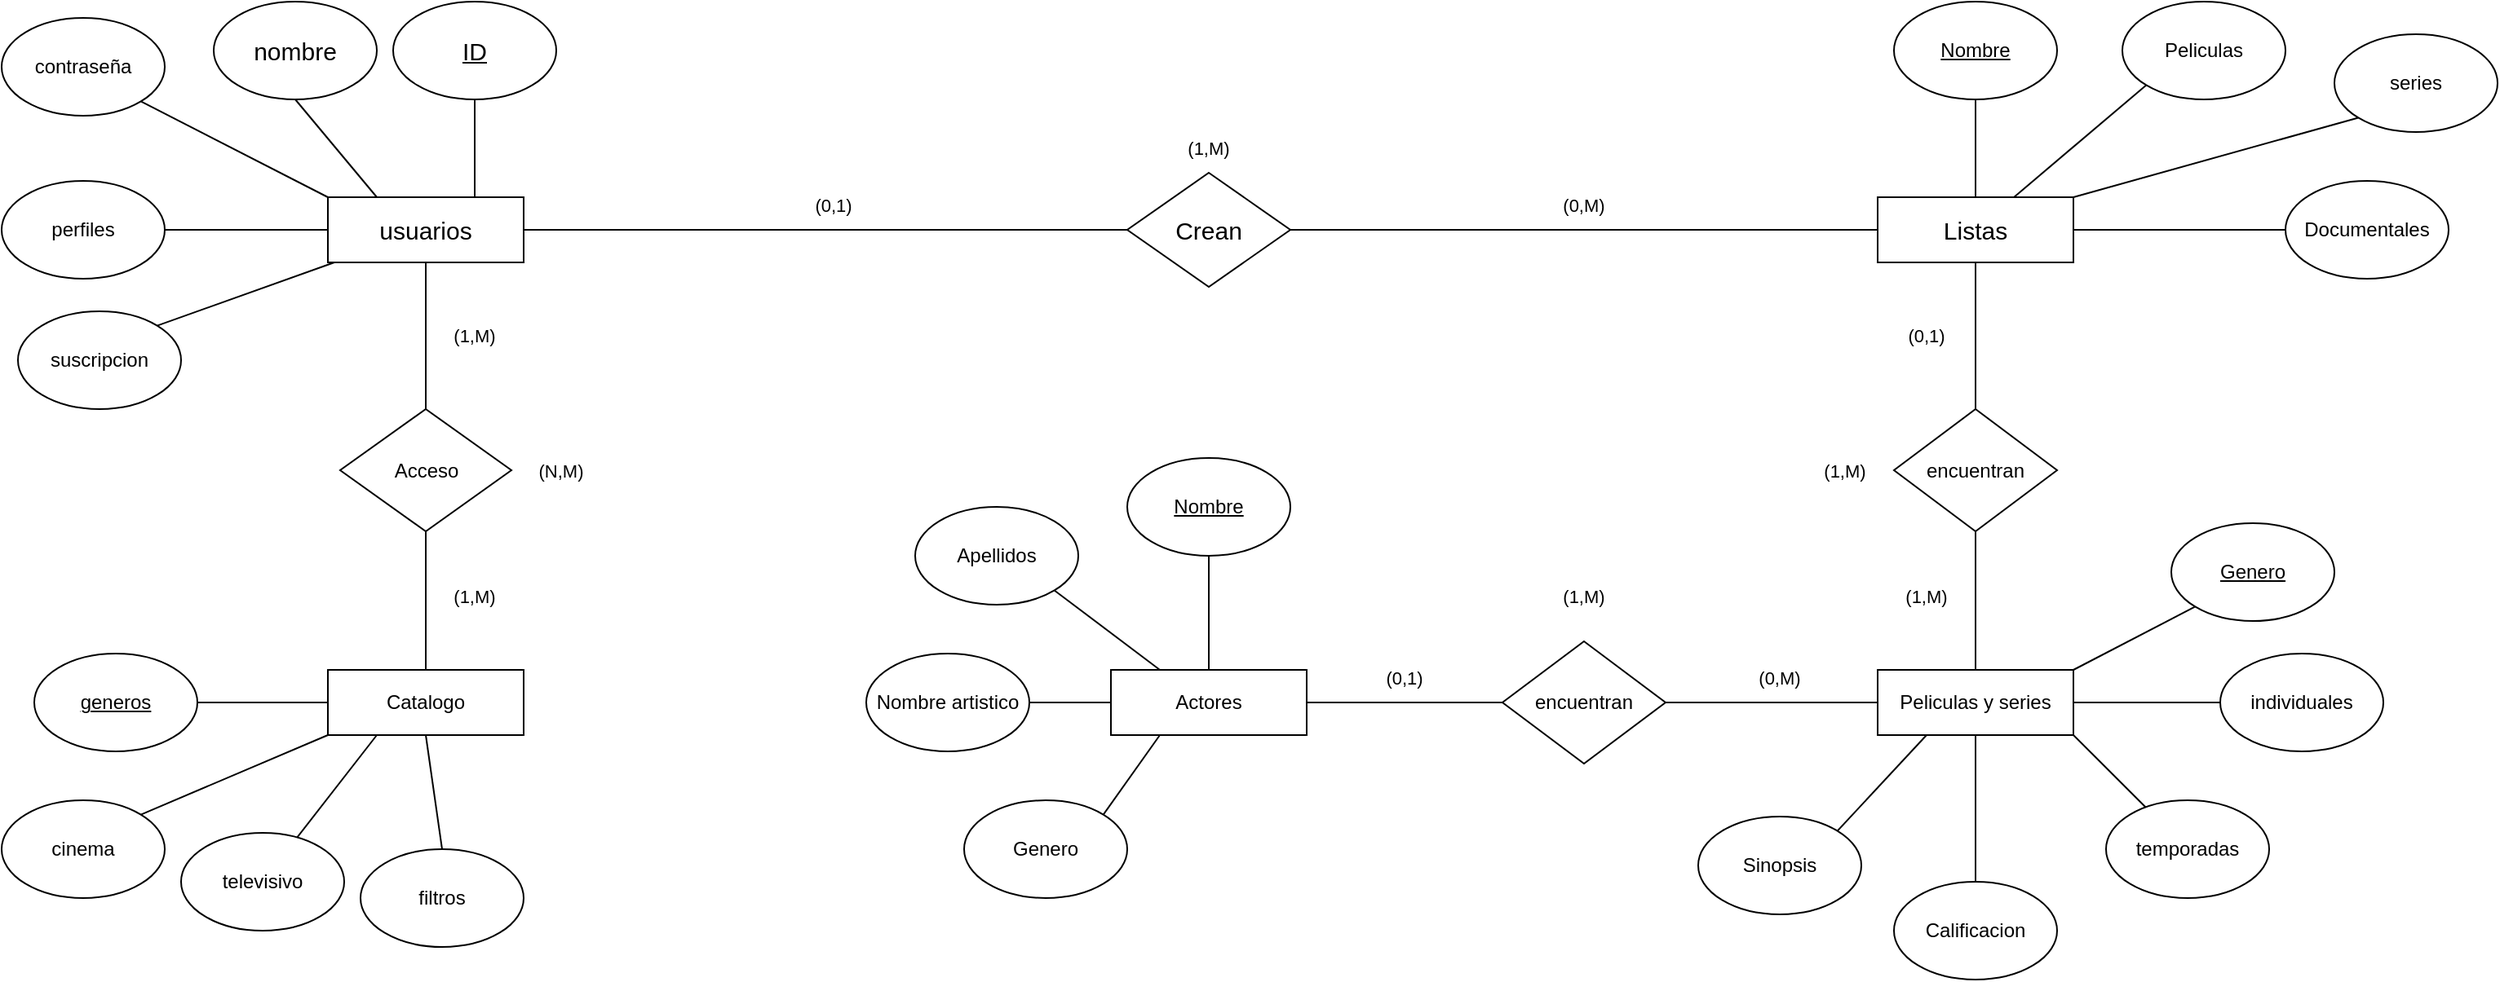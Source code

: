 <mxfile version="24.3.1" type="device">
  <diagram name="Página-1" id="DmR4HnSS0A0DGSq67xSu">
    <mxGraphModel dx="1059" dy="605" grid="1" gridSize="10" guides="1" tooltips="1" connect="1" arrows="1" fold="1" page="1" pageScale="1" pageWidth="1920" pageHeight="1200" math="0" shadow="0">
      <root>
        <mxCell id="0" />
        <mxCell id="1" parent="0" />
        <mxCell id="-HL6odCvfBnh84j1bHyE-16" value="" style="edgeStyle=none;rounded=0;orthogonalLoop=1;jettySize=auto;html=1;strokeColor=default;align=center;verticalAlign=middle;fontFamily=Helvetica;fontSize=11;fontColor=default;labelBackgroundColor=default;endArrow=none;endFill=0;" edge="1" parent="1" source="-HL6odCvfBnh84j1bHyE-1" target="-HL6odCvfBnh84j1bHyE-15">
          <mxGeometry relative="1" as="geometry" />
        </mxCell>
        <mxCell id="-HL6odCvfBnh84j1bHyE-33" value="" style="edgeStyle=none;rounded=0;orthogonalLoop=1;jettySize=auto;html=1;strokeColor=default;align=center;verticalAlign=middle;fontFamily=Helvetica;fontSize=11;fontColor=default;labelBackgroundColor=default;endArrow=none;endFill=0;" edge="1" parent="1" source="-HL6odCvfBnh84j1bHyE-1" target="-HL6odCvfBnh84j1bHyE-32">
          <mxGeometry relative="1" as="geometry" />
        </mxCell>
        <mxCell id="-HL6odCvfBnh84j1bHyE-1" value="&lt;font style=&quot;font-size: 15px;&quot;&gt;usuarios&lt;/font&gt;" style="rounded=0;whiteSpace=wrap;html=1;" vertex="1" parent="1">
          <mxGeometry x="390" y="200" width="120" height="40" as="geometry" />
        </mxCell>
        <mxCell id="-HL6odCvfBnh84j1bHyE-10" style="edgeStyle=none;rounded=0;orthogonalLoop=1;jettySize=auto;html=1;exitX=0.5;exitY=1;exitDx=0;exitDy=0;entryX=0.75;entryY=0;entryDx=0;entryDy=0;strokeColor=default;align=center;verticalAlign=middle;fontFamily=Helvetica;fontSize=11;fontColor=default;labelBackgroundColor=default;endArrow=none;endFill=0;" edge="1" parent="1" source="-HL6odCvfBnh84j1bHyE-2" target="-HL6odCvfBnh84j1bHyE-1">
          <mxGeometry relative="1" as="geometry" />
        </mxCell>
        <mxCell id="-HL6odCvfBnh84j1bHyE-2" value="&lt;u&gt;&lt;font style=&quot;font-size: 15px;&quot;&gt;ID&lt;/font&gt;&lt;/u&gt;" style="ellipse;whiteSpace=wrap;html=1;align=center;" vertex="1" parent="1">
          <mxGeometry x="430" y="80" width="100" height="60" as="geometry" />
        </mxCell>
        <mxCell id="-HL6odCvfBnh84j1bHyE-9" style="edgeStyle=none;rounded=0;orthogonalLoop=1;jettySize=auto;html=1;exitX=0.5;exitY=1;exitDx=0;exitDy=0;entryX=0.25;entryY=0;entryDx=0;entryDy=0;strokeColor=default;align=center;verticalAlign=middle;fontFamily=Helvetica;fontSize=11;fontColor=default;labelBackgroundColor=default;endArrow=none;endFill=0;" edge="1" parent="1" source="-HL6odCvfBnh84j1bHyE-3" target="-HL6odCvfBnh84j1bHyE-1">
          <mxGeometry relative="1" as="geometry" />
        </mxCell>
        <mxCell id="-HL6odCvfBnh84j1bHyE-3" value="&lt;span style=&quot;font-size: 15px;&quot;&gt;nombre&lt;/span&gt;" style="ellipse;whiteSpace=wrap;html=1;" vertex="1" parent="1">
          <mxGeometry x="320" y="80" width="100" height="60" as="geometry" />
        </mxCell>
        <mxCell id="-HL6odCvfBnh84j1bHyE-8" style="rounded=0;orthogonalLoop=1;jettySize=auto;html=1;exitX=1;exitY=1;exitDx=0;exitDy=0;entryX=0;entryY=0;entryDx=0;entryDy=0;endArrow=none;endFill=0;" edge="1" parent="1" source="-HL6odCvfBnh84j1bHyE-4" target="-HL6odCvfBnh84j1bHyE-1">
          <mxGeometry relative="1" as="geometry" />
        </mxCell>
        <mxCell id="-HL6odCvfBnh84j1bHyE-4" value="contraseña" style="ellipse;whiteSpace=wrap;html=1;" vertex="1" parent="1">
          <mxGeometry x="190" y="90" width="100" height="60" as="geometry" />
        </mxCell>
        <mxCell id="-HL6odCvfBnh84j1bHyE-11" style="edgeStyle=none;rounded=0;orthogonalLoop=1;jettySize=auto;html=1;exitX=1;exitY=0.5;exitDx=0;exitDy=0;entryX=0;entryY=0.5;entryDx=0;entryDy=0;strokeColor=default;align=center;verticalAlign=middle;fontFamily=Helvetica;fontSize=11;fontColor=default;labelBackgroundColor=default;endArrow=none;endFill=0;" edge="1" parent="1" source="-HL6odCvfBnh84j1bHyE-6" target="-HL6odCvfBnh84j1bHyE-1">
          <mxGeometry relative="1" as="geometry" />
        </mxCell>
        <mxCell id="-HL6odCvfBnh84j1bHyE-6" value="perfiles" style="ellipse;whiteSpace=wrap;html=1;" vertex="1" parent="1">
          <mxGeometry x="190" y="190" width="100" height="60" as="geometry" />
        </mxCell>
        <mxCell id="-HL6odCvfBnh84j1bHyE-12" style="edgeStyle=none;rounded=0;orthogonalLoop=1;jettySize=auto;html=1;exitX=1;exitY=0;exitDx=0;exitDy=0;strokeColor=default;align=center;verticalAlign=middle;fontFamily=Helvetica;fontSize=11;fontColor=default;labelBackgroundColor=default;endArrow=none;endFill=0;" edge="1" parent="1" source="-HL6odCvfBnh84j1bHyE-7" target="-HL6odCvfBnh84j1bHyE-1">
          <mxGeometry relative="1" as="geometry" />
        </mxCell>
        <mxCell id="-HL6odCvfBnh84j1bHyE-7" value="suscripcion" style="ellipse;whiteSpace=wrap;html=1;" vertex="1" parent="1">
          <mxGeometry x="200" y="270" width="100" height="60" as="geometry" />
        </mxCell>
        <mxCell id="-HL6odCvfBnh84j1bHyE-18" value="" style="edgeStyle=none;rounded=0;orthogonalLoop=1;jettySize=auto;html=1;strokeColor=default;align=center;verticalAlign=middle;fontFamily=Helvetica;fontSize=11;fontColor=default;labelBackgroundColor=default;endArrow=none;endFill=0;" edge="1" parent="1" source="-HL6odCvfBnh84j1bHyE-15" target="-HL6odCvfBnh84j1bHyE-17">
          <mxGeometry relative="1" as="geometry" />
        </mxCell>
        <mxCell id="-HL6odCvfBnh84j1bHyE-15" value="&lt;font style=&quot;font-size: 15px;&quot;&gt;Crean&lt;/font&gt;" style="rhombus;whiteSpace=wrap;html=1;rounded=0;" vertex="1" parent="1">
          <mxGeometry x="880" y="185" width="100" height="70" as="geometry" />
        </mxCell>
        <mxCell id="-HL6odCvfBnh84j1bHyE-20" style="edgeStyle=none;rounded=0;orthogonalLoop=1;jettySize=auto;html=1;entryX=0;entryY=1;entryDx=0;entryDy=0;strokeColor=default;align=center;verticalAlign=middle;fontFamily=Helvetica;fontSize=11;fontColor=default;labelBackgroundColor=default;endArrow=none;endFill=0;" edge="1" parent="1" source="-HL6odCvfBnh84j1bHyE-17" target="-HL6odCvfBnh84j1bHyE-19">
          <mxGeometry relative="1" as="geometry" />
        </mxCell>
        <mxCell id="-HL6odCvfBnh84j1bHyE-48" value="" style="edgeStyle=none;rounded=0;orthogonalLoop=1;jettySize=auto;html=1;strokeColor=default;align=center;verticalAlign=middle;fontFamily=Helvetica;fontSize=11;fontColor=default;labelBackgroundColor=default;endArrow=none;endFill=0;" edge="1" parent="1" source="-HL6odCvfBnh84j1bHyE-17" target="-HL6odCvfBnh84j1bHyE-47">
          <mxGeometry relative="1" as="geometry" />
        </mxCell>
        <mxCell id="-HL6odCvfBnh84j1bHyE-17" value="&lt;font style=&quot;font-size: 15px;&quot;&gt;Listas&lt;/font&gt;" style="whiteSpace=wrap;html=1;rounded=0;" vertex="1" parent="1">
          <mxGeometry x="1340" y="200" width="120" height="40" as="geometry" />
        </mxCell>
        <mxCell id="-HL6odCvfBnh84j1bHyE-19" value="Peliculas&lt;span style=&quot;color: rgba(0, 0, 0, 0); font-family: monospace; font-size: 0px; text-align: start; text-wrap: nowrap;&quot;&gt;%3CmxGraphModel%3E%3Croot%3E%3CmxCell%20id%3D%220%22%2F%3E%3CmxCell%20id%3D%221%22%20parent%3D%220%22%2F%3E%3CmxCell%20id%3D%222%22%20value%3D%22%22%20style%3D%22ellipse%3BwhiteSpace%3Dwrap%3Bhtml%3D1%3B%22%20vertex%3D%221%22%20parent%3D%221%22%3E%3CmxGeometry%20x%3D%22480%22%20y%3D%22280%22%20width%3D%22100%22%20height%3D%2260%22%20as%3D%22geometry%22%2F%3E%3C%2FmxCell%3E%3C%2Froot%3E%3C%2FmxGraphModel%3E&lt;/span&gt;" style="ellipse;whiteSpace=wrap;html=1;" vertex="1" parent="1">
          <mxGeometry x="1490" y="80" width="100" height="60" as="geometry" />
        </mxCell>
        <mxCell id="-HL6odCvfBnh84j1bHyE-23" style="edgeStyle=none;rounded=0;orthogonalLoop=1;jettySize=auto;html=1;exitX=0;exitY=1;exitDx=0;exitDy=0;strokeColor=default;align=center;verticalAlign=middle;fontFamily=Helvetica;fontSize=11;fontColor=default;labelBackgroundColor=default;endArrow=none;endFill=0;entryX=1;entryY=0;entryDx=0;entryDy=0;" edge="1" parent="1" source="-HL6odCvfBnh84j1bHyE-21" target="-HL6odCvfBnh84j1bHyE-17">
          <mxGeometry relative="1" as="geometry" />
        </mxCell>
        <mxCell id="-HL6odCvfBnh84j1bHyE-21" value="series" style="ellipse;whiteSpace=wrap;html=1;" vertex="1" parent="1">
          <mxGeometry x="1620" y="100" width="100" height="60" as="geometry" />
        </mxCell>
        <mxCell id="-HL6odCvfBnh84j1bHyE-25" style="edgeStyle=none;rounded=0;orthogonalLoop=1;jettySize=auto;html=1;exitX=0;exitY=0.5;exitDx=0;exitDy=0;entryX=1;entryY=0.5;entryDx=0;entryDy=0;strokeColor=default;align=center;verticalAlign=middle;fontFamily=Helvetica;fontSize=11;fontColor=default;labelBackgroundColor=default;endArrow=none;endFill=0;" edge="1" parent="1" source="-HL6odCvfBnh84j1bHyE-24" target="-HL6odCvfBnh84j1bHyE-17">
          <mxGeometry relative="1" as="geometry" />
        </mxCell>
        <mxCell id="-HL6odCvfBnh84j1bHyE-24" value="Documentales" style="ellipse;whiteSpace=wrap;html=1;" vertex="1" parent="1">
          <mxGeometry x="1590" y="190" width="100" height="60" as="geometry" />
        </mxCell>
        <mxCell id="-HL6odCvfBnh84j1bHyE-27" style="edgeStyle=none;rounded=0;orthogonalLoop=1;jettySize=auto;html=1;exitX=0.5;exitY=1;exitDx=0;exitDy=0;strokeColor=default;align=center;verticalAlign=middle;fontFamily=Helvetica;fontSize=11;fontColor=default;labelBackgroundColor=default;endArrow=none;endFill=0;" edge="1" parent="1" source="-HL6odCvfBnh84j1bHyE-26" target="-HL6odCvfBnh84j1bHyE-17">
          <mxGeometry relative="1" as="geometry" />
        </mxCell>
        <mxCell id="-HL6odCvfBnh84j1bHyE-26" value="&lt;u&gt;Nombre&lt;/u&gt;" style="ellipse;whiteSpace=wrap;html=1;" vertex="1" parent="1">
          <mxGeometry x="1350" y="80" width="100" height="60" as="geometry" />
        </mxCell>
        <mxCell id="-HL6odCvfBnh84j1bHyE-28" value="(0,M)" style="text;html=1;align=center;verticalAlign=middle;whiteSpace=wrap;rounded=0;fontFamily=Helvetica;fontSize=11;fontColor=default;labelBackgroundColor=default;" vertex="1" parent="1">
          <mxGeometry x="1130" y="190" width="60" height="30" as="geometry" />
        </mxCell>
        <mxCell id="-HL6odCvfBnh84j1bHyE-30" value="(0,1)" style="text;html=1;align=center;verticalAlign=middle;whiteSpace=wrap;rounded=0;fontFamily=Helvetica;fontSize=11;fontColor=default;labelBackgroundColor=default;" vertex="1" parent="1">
          <mxGeometry x="670" y="190" width="60" height="30" as="geometry" />
        </mxCell>
        <mxCell id="-HL6odCvfBnh84j1bHyE-31" value="(1,M)" style="text;html=1;align=center;verticalAlign=middle;whiteSpace=wrap;rounded=0;fontFamily=Helvetica;fontSize=11;fontColor=default;labelBackgroundColor=default;" vertex="1" parent="1">
          <mxGeometry x="900" y="155" width="60" height="30" as="geometry" />
        </mxCell>
        <mxCell id="-HL6odCvfBnh84j1bHyE-35" value="" style="edgeStyle=none;rounded=0;orthogonalLoop=1;jettySize=auto;html=1;strokeColor=default;align=center;verticalAlign=middle;fontFamily=Helvetica;fontSize=11;fontColor=default;labelBackgroundColor=default;endArrow=none;endFill=0;" edge="1" parent="1" source="-HL6odCvfBnh84j1bHyE-32" target="-HL6odCvfBnh84j1bHyE-34">
          <mxGeometry relative="1" as="geometry" />
        </mxCell>
        <mxCell id="-HL6odCvfBnh84j1bHyE-32" value="Acceso" style="rhombus;whiteSpace=wrap;html=1;rounded=0;" vertex="1" parent="1">
          <mxGeometry x="397.5" y="330" width="105" height="75" as="geometry" />
        </mxCell>
        <mxCell id="-HL6odCvfBnh84j1bHyE-34" value="Catalogo" style="whiteSpace=wrap;html=1;rounded=0;" vertex="1" parent="1">
          <mxGeometry x="390" y="490" width="120" height="40" as="geometry" />
        </mxCell>
        <mxCell id="-HL6odCvfBnh84j1bHyE-38" style="edgeStyle=none;rounded=0;orthogonalLoop=1;jettySize=auto;html=1;exitX=1;exitY=0.5;exitDx=0;exitDy=0;strokeColor=default;align=center;verticalAlign=middle;fontFamily=Helvetica;fontSize=11;fontColor=default;labelBackgroundColor=default;endArrow=none;endFill=0;" edge="1" parent="1" source="-HL6odCvfBnh84j1bHyE-37" target="-HL6odCvfBnh84j1bHyE-34">
          <mxGeometry relative="1" as="geometry" />
        </mxCell>
        <mxCell id="-HL6odCvfBnh84j1bHyE-37" value="&lt;u&gt;generos&lt;/u&gt;" style="ellipse;whiteSpace=wrap;html=1;" vertex="1" parent="1">
          <mxGeometry x="210" y="480" width="100" height="60" as="geometry" />
        </mxCell>
        <mxCell id="-HL6odCvfBnh84j1bHyE-40" style="edgeStyle=none;rounded=0;orthogonalLoop=1;jettySize=auto;html=1;exitX=1;exitY=0;exitDx=0;exitDy=0;entryX=0;entryY=1;entryDx=0;entryDy=0;strokeColor=default;align=center;verticalAlign=middle;fontFamily=Helvetica;fontSize=11;fontColor=default;labelBackgroundColor=default;endArrow=none;endFill=0;" edge="1" parent="1" source="-HL6odCvfBnh84j1bHyE-39" target="-HL6odCvfBnh84j1bHyE-34">
          <mxGeometry relative="1" as="geometry" />
        </mxCell>
        <mxCell id="-HL6odCvfBnh84j1bHyE-39" value="cinema" style="ellipse;whiteSpace=wrap;html=1;" vertex="1" parent="1">
          <mxGeometry x="190" y="570" width="100" height="60" as="geometry" />
        </mxCell>
        <mxCell id="-HL6odCvfBnh84j1bHyE-43" style="edgeStyle=none;rounded=0;orthogonalLoop=1;jettySize=auto;html=1;entryX=0.25;entryY=1;entryDx=0;entryDy=0;strokeColor=default;align=center;verticalAlign=middle;fontFamily=Helvetica;fontSize=11;fontColor=default;labelBackgroundColor=default;endArrow=none;endFill=0;" edge="1" parent="1" source="-HL6odCvfBnh84j1bHyE-41" target="-HL6odCvfBnh84j1bHyE-34">
          <mxGeometry relative="1" as="geometry" />
        </mxCell>
        <mxCell id="-HL6odCvfBnh84j1bHyE-41" value="televisivo" style="ellipse;whiteSpace=wrap;html=1;" vertex="1" parent="1">
          <mxGeometry x="300" y="590" width="100" height="60" as="geometry" />
        </mxCell>
        <mxCell id="-HL6odCvfBnh84j1bHyE-44" value="(1,M)" style="text;html=1;align=center;verticalAlign=middle;whiteSpace=wrap;rounded=0;fontFamily=Helvetica;fontSize=11;fontColor=default;labelBackgroundColor=default;" vertex="1" parent="1">
          <mxGeometry x="450" y="430" width="60" height="30" as="geometry" />
        </mxCell>
        <mxCell id="-HL6odCvfBnh84j1bHyE-45" value="(1,M)" style="text;html=1;align=center;verticalAlign=middle;whiteSpace=wrap;rounded=0;fontFamily=Helvetica;fontSize=11;fontColor=default;labelBackgroundColor=default;" vertex="1" parent="1">
          <mxGeometry x="450" y="270" width="60" height="30" as="geometry" />
        </mxCell>
        <mxCell id="-HL6odCvfBnh84j1bHyE-46" value="(N,M)" style="text;html=1;align=center;verticalAlign=middle;whiteSpace=wrap;rounded=0;fontFamily=Helvetica;fontSize=11;fontColor=default;labelBackgroundColor=default;" vertex="1" parent="1">
          <mxGeometry x="502.5" y="352.5" width="60" height="30" as="geometry" />
        </mxCell>
        <mxCell id="-HL6odCvfBnh84j1bHyE-50" value="" style="edgeStyle=none;rounded=0;orthogonalLoop=1;jettySize=auto;html=1;strokeColor=default;align=center;verticalAlign=middle;fontFamily=Helvetica;fontSize=11;fontColor=default;labelBackgroundColor=default;endArrow=none;endFill=0;" edge="1" parent="1" source="-HL6odCvfBnh84j1bHyE-47" target="-HL6odCvfBnh84j1bHyE-49">
          <mxGeometry relative="1" as="geometry" />
        </mxCell>
        <mxCell id="-HL6odCvfBnh84j1bHyE-47" value="encuentran" style="rhombus;whiteSpace=wrap;html=1;rounded=0;" vertex="1" parent="1">
          <mxGeometry x="1350" y="330" width="100" height="75" as="geometry" />
        </mxCell>
        <mxCell id="-HL6odCvfBnh84j1bHyE-55" style="edgeStyle=none;rounded=0;orthogonalLoop=1;jettySize=auto;html=1;entryX=0;entryY=1;entryDx=0;entryDy=0;strokeColor=default;align=center;verticalAlign=middle;fontFamily=Helvetica;fontSize=11;fontColor=default;labelBackgroundColor=default;endArrow=none;endFill=0;exitX=1;exitY=0;exitDx=0;exitDy=0;" edge="1" parent="1" source="-HL6odCvfBnh84j1bHyE-49" target="-HL6odCvfBnh84j1bHyE-54">
          <mxGeometry relative="1" as="geometry">
            <mxPoint x="1470" y="510" as="sourcePoint" />
          </mxGeometry>
        </mxCell>
        <mxCell id="-HL6odCvfBnh84j1bHyE-57" style="edgeStyle=none;rounded=0;orthogonalLoop=1;jettySize=auto;html=1;exitX=1;exitY=0.5;exitDx=0;exitDy=0;strokeColor=default;align=center;verticalAlign=middle;fontFamily=Helvetica;fontSize=11;fontColor=default;labelBackgroundColor=default;endArrow=none;endFill=0;" edge="1" parent="1" source="-HL6odCvfBnh84j1bHyE-49" target="-HL6odCvfBnh84j1bHyE-56">
          <mxGeometry relative="1" as="geometry" />
        </mxCell>
        <mxCell id="-HL6odCvfBnh84j1bHyE-59" style="edgeStyle=none;rounded=0;orthogonalLoop=1;jettySize=auto;html=1;exitX=1;exitY=1;exitDx=0;exitDy=0;strokeColor=default;align=center;verticalAlign=middle;fontFamily=Helvetica;fontSize=11;fontColor=default;labelBackgroundColor=default;endArrow=none;endFill=0;" edge="1" parent="1" source="-HL6odCvfBnh84j1bHyE-49" target="-HL6odCvfBnh84j1bHyE-58">
          <mxGeometry relative="1" as="geometry" />
        </mxCell>
        <mxCell id="-HL6odCvfBnh84j1bHyE-73" style="edgeStyle=none;rounded=0;orthogonalLoop=1;jettySize=auto;html=1;exitX=0;exitY=0.5;exitDx=0;exitDy=0;entryX=1;entryY=0.5;entryDx=0;entryDy=0;strokeColor=default;align=center;verticalAlign=middle;fontFamily=Helvetica;fontSize=11;fontColor=default;labelBackgroundColor=default;endArrow=none;endFill=0;" edge="1" parent="1" source="-HL6odCvfBnh84j1bHyE-49" target="-HL6odCvfBnh84j1bHyE-71">
          <mxGeometry relative="1" as="geometry" />
        </mxCell>
        <mxCell id="-HL6odCvfBnh84j1bHyE-49" value="Peliculas y series" style="whiteSpace=wrap;html=1;rounded=0;" vertex="1" parent="1">
          <mxGeometry x="1340" y="490" width="120" height="40" as="geometry" />
        </mxCell>
        <mxCell id="-HL6odCvfBnh84j1bHyE-51" value="(1,M)" style="text;html=1;align=center;verticalAlign=middle;whiteSpace=wrap;rounded=0;fontFamily=Helvetica;fontSize=11;fontColor=default;labelBackgroundColor=default;" vertex="1" parent="1">
          <mxGeometry x="1340" y="430" width="60" height="30" as="geometry" />
        </mxCell>
        <mxCell id="-HL6odCvfBnh84j1bHyE-52" value="(0,1)" style="text;html=1;align=center;verticalAlign=middle;whiteSpace=wrap;rounded=0;fontFamily=Helvetica;fontSize=11;fontColor=default;labelBackgroundColor=default;" vertex="1" parent="1">
          <mxGeometry x="1340" y="270" width="60" height="30" as="geometry" />
        </mxCell>
        <mxCell id="-HL6odCvfBnh84j1bHyE-53" value="(1,M)" style="text;html=1;align=center;verticalAlign=middle;whiteSpace=wrap;rounded=0;fontFamily=Helvetica;fontSize=11;fontColor=default;labelBackgroundColor=default;" vertex="1" parent="1">
          <mxGeometry x="1290" y="352.5" width="60" height="30" as="geometry" />
        </mxCell>
        <mxCell id="-HL6odCvfBnh84j1bHyE-54" value="&lt;u&gt;Genero&lt;/u&gt;" style="ellipse;whiteSpace=wrap;html=1;" vertex="1" parent="1">
          <mxGeometry x="1520" y="400" width="100" height="60" as="geometry" />
        </mxCell>
        <mxCell id="-HL6odCvfBnh84j1bHyE-56" value="individuales" style="ellipse;whiteSpace=wrap;html=1;" vertex="1" parent="1">
          <mxGeometry x="1550" y="480" width="100" height="60" as="geometry" />
        </mxCell>
        <mxCell id="-HL6odCvfBnh84j1bHyE-58" value="temporadas&lt;span style=&quot;color: rgba(0, 0, 0, 0); font-family: monospace; font-size: 0px; text-align: start; text-wrap: nowrap;&quot;&gt;%3CmxGraphModel%3E%3Croot%3E%3CmxCell%20id%3D%220%22%2F%3E%3CmxCell%20id%3D%221%22%20parent%3D%220%22%2F%3E%3CmxCell%20id%3D%222%22%20value%3D%22Actores%22%20style%3D%22ellipse%3BwhiteSpace%3Dwrap%3Bhtml%3D1%3B%22%20vertex%3D%221%22%20parent%3D%221%22%3E%3CmxGeometry%20x%3D%221790%22%20y%3D%22500%22%20width%3D%22100%22%20height%3D%2260%22%20as%3D%22geometry%22%2F%3E%3C%2FmxCell%3E%3C%2Froot%3E%3C%2FmxGraphModel%3E&lt;/span&gt;" style="ellipse;whiteSpace=wrap;html=1;" vertex="1" parent="1">
          <mxGeometry x="1480" y="570" width="100" height="60" as="geometry" />
        </mxCell>
        <mxCell id="-HL6odCvfBnh84j1bHyE-61" style="edgeStyle=none;rounded=0;orthogonalLoop=1;jettySize=auto;html=1;exitX=0.5;exitY=0;exitDx=0;exitDy=0;entryX=0.5;entryY=1;entryDx=0;entryDy=0;strokeColor=default;align=center;verticalAlign=middle;fontFamily=Helvetica;fontSize=11;fontColor=default;labelBackgroundColor=default;endArrow=none;endFill=0;" edge="1" parent="1" source="-HL6odCvfBnh84j1bHyE-60" target="-HL6odCvfBnh84j1bHyE-49">
          <mxGeometry relative="1" as="geometry" />
        </mxCell>
        <mxCell id="-HL6odCvfBnh84j1bHyE-60" value="Calificacion" style="ellipse;whiteSpace=wrap;html=1;" vertex="1" parent="1">
          <mxGeometry x="1350" y="620" width="100" height="60" as="geometry" />
        </mxCell>
        <mxCell id="-HL6odCvfBnh84j1bHyE-75" value="" style="edgeStyle=none;rounded=0;orthogonalLoop=1;jettySize=auto;html=1;strokeColor=default;align=center;verticalAlign=middle;fontFamily=Helvetica;fontSize=11;fontColor=default;labelBackgroundColor=default;endArrow=none;endFill=0;" edge="1" parent="1" source="-HL6odCvfBnh84j1bHyE-71" target="-HL6odCvfBnh84j1bHyE-74">
          <mxGeometry relative="1" as="geometry" />
        </mxCell>
        <mxCell id="-HL6odCvfBnh84j1bHyE-71" value="encuentran" style="rhombus;whiteSpace=wrap;html=1;rounded=0;" vertex="1" parent="1">
          <mxGeometry x="1110" y="472.5" width="100" height="75" as="geometry" />
        </mxCell>
        <mxCell id="-HL6odCvfBnh84j1bHyE-74" value="Actores" style="rounded=0;whiteSpace=wrap;html=1;" vertex="1" parent="1">
          <mxGeometry x="870" y="490" width="120" height="40" as="geometry" />
        </mxCell>
        <mxCell id="-HL6odCvfBnh84j1bHyE-78" style="edgeStyle=none;rounded=0;orthogonalLoop=1;jettySize=auto;html=1;exitX=0.5;exitY=0;exitDx=0;exitDy=0;entryX=0.5;entryY=1;entryDx=0;entryDy=0;strokeColor=default;align=center;verticalAlign=middle;fontFamily=Helvetica;fontSize=11;fontColor=default;labelBackgroundColor=default;endArrow=none;endFill=0;" edge="1" parent="1" source="-HL6odCvfBnh84j1bHyE-77" target="-HL6odCvfBnh84j1bHyE-34">
          <mxGeometry relative="1" as="geometry" />
        </mxCell>
        <mxCell id="-HL6odCvfBnh84j1bHyE-77" value="filtros" style="ellipse;whiteSpace=wrap;html=1;" vertex="1" parent="1">
          <mxGeometry x="410" y="600" width="100" height="60" as="geometry" />
        </mxCell>
        <mxCell id="-HL6odCvfBnh84j1bHyE-85" style="edgeStyle=none;rounded=0;orthogonalLoop=1;jettySize=auto;html=1;entryX=0.5;entryY=0;entryDx=0;entryDy=0;strokeColor=default;align=center;verticalAlign=middle;fontFamily=Helvetica;fontSize=11;fontColor=default;labelBackgroundColor=default;endArrow=none;endFill=0;" edge="1" parent="1" source="-HL6odCvfBnh84j1bHyE-79" target="-HL6odCvfBnh84j1bHyE-74">
          <mxGeometry relative="1" as="geometry" />
        </mxCell>
        <mxCell id="-HL6odCvfBnh84j1bHyE-79" value="&lt;u&gt;Nombre&lt;/u&gt;" style="ellipse;whiteSpace=wrap;html=1;" vertex="1" parent="1">
          <mxGeometry x="880" y="360" width="100" height="60" as="geometry" />
        </mxCell>
        <mxCell id="-HL6odCvfBnh84j1bHyE-86" style="edgeStyle=none;rounded=0;orthogonalLoop=1;jettySize=auto;html=1;exitX=1;exitY=1;exitDx=0;exitDy=0;entryX=0.25;entryY=0;entryDx=0;entryDy=0;strokeColor=default;align=center;verticalAlign=middle;fontFamily=Helvetica;fontSize=11;fontColor=default;labelBackgroundColor=default;endArrow=none;endFill=0;" edge="1" parent="1" source="-HL6odCvfBnh84j1bHyE-80" target="-HL6odCvfBnh84j1bHyE-74">
          <mxGeometry relative="1" as="geometry" />
        </mxCell>
        <mxCell id="-HL6odCvfBnh84j1bHyE-80" value="Apellidos" style="ellipse;whiteSpace=wrap;html=1;" vertex="1" parent="1">
          <mxGeometry x="750" y="390" width="100" height="60" as="geometry" />
        </mxCell>
        <mxCell id="-HL6odCvfBnh84j1bHyE-87" style="edgeStyle=none;rounded=0;orthogonalLoop=1;jettySize=auto;html=1;exitX=1;exitY=0.5;exitDx=0;exitDy=0;entryX=0;entryY=0.5;entryDx=0;entryDy=0;strokeColor=default;align=center;verticalAlign=middle;fontFamily=Helvetica;fontSize=11;fontColor=default;labelBackgroundColor=default;endArrow=none;endFill=0;" edge="1" parent="1" source="-HL6odCvfBnh84j1bHyE-81" target="-HL6odCvfBnh84j1bHyE-74">
          <mxGeometry relative="1" as="geometry" />
        </mxCell>
        <mxCell id="-HL6odCvfBnh84j1bHyE-81" value="Nombre artistico" style="ellipse;whiteSpace=wrap;html=1;" vertex="1" parent="1">
          <mxGeometry x="720" y="480" width="100" height="60" as="geometry" />
        </mxCell>
        <mxCell id="-HL6odCvfBnh84j1bHyE-88" style="edgeStyle=none;rounded=0;orthogonalLoop=1;jettySize=auto;html=1;exitX=1;exitY=0;exitDx=0;exitDy=0;entryX=0.25;entryY=1;entryDx=0;entryDy=0;strokeColor=default;align=center;verticalAlign=middle;fontFamily=Helvetica;fontSize=11;fontColor=default;labelBackgroundColor=default;endArrow=none;endFill=0;" edge="1" parent="1" source="-HL6odCvfBnh84j1bHyE-82" target="-HL6odCvfBnh84j1bHyE-74">
          <mxGeometry relative="1" as="geometry" />
        </mxCell>
        <mxCell id="-HL6odCvfBnh84j1bHyE-82" value="Genero&lt;span style=&quot;color: rgba(0, 0, 0, 0); font-family: monospace; font-size: 0px; text-align: start; text-wrap: nowrap;&quot;&gt;%3CmxGraphModel%3E%3Croot%3E%3CmxCell%20id%3D%220%22%2F%3E%3CmxCell%20id%3D%221%22%20parent%3D%220%22%2F%3E%3CmxCell%20id%3D%222%22%20value%3D%22Calificacion%22%20style%3D%22ellipse%3BwhiteSpace%3Dwrap%3Bhtml%3D1%3B%22%20vertex%3D%221%22%20parent%3D%221%22%3E%3CmxGeometry%20x%3D%221350%22%20y%3D%22590%22%20width%3D%22100%22%20height%3D%2260%22%20as%3D%22geometry%22%2F%3E%3C%2FmxCell%3E%3C%2Froot%3E%3C%2FmxGraphModel%3E&lt;/span&gt;&lt;span style=&quot;color: rgba(0, 0, 0, 0); font-family: monospace; font-size: 0px; text-align: start; text-wrap: nowrap;&quot;&gt;%3CmxGraphModel%3E%3Croot%3E%3CmxCell%20id%3D%220%22%2F%3E%3CmxCell%20id%3D%221%22%20parent%3D%220%22%2F%3E%3CmxCell%20id%3D%222%22%20value%3D%22Calificacion%22%20style%3D%22ellipse%3BwhiteSpace%3Dwrap%3Bhtml%3D1%3B%22%20vertex%3D%221%22%20parent%3D%221%22%3E%3CmxGeometry%20x%3D%221350%22%20y%3D%22590%22%20width%3D%22100%22%20height%3D%2260%22%20as%3D%22geometry%22%2F%3E%3C%2FmxCell%3E%3C%2Froot%3E%3C%2FmxGraphModel%3E&lt;/span&gt;" style="ellipse;whiteSpace=wrap;html=1;" vertex="1" parent="1">
          <mxGeometry x="780" y="570" width="100" height="60" as="geometry" />
        </mxCell>
        <mxCell id="-HL6odCvfBnh84j1bHyE-84" style="edgeStyle=none;rounded=0;orthogonalLoop=1;jettySize=auto;html=1;exitX=1;exitY=0;exitDx=0;exitDy=0;entryX=0.25;entryY=1;entryDx=0;entryDy=0;strokeColor=default;align=center;verticalAlign=middle;fontFamily=Helvetica;fontSize=11;fontColor=default;labelBackgroundColor=default;endArrow=none;endFill=0;" edge="1" parent="1" source="-HL6odCvfBnh84j1bHyE-83" target="-HL6odCvfBnh84j1bHyE-49">
          <mxGeometry relative="1" as="geometry" />
        </mxCell>
        <mxCell id="-HL6odCvfBnh84j1bHyE-83" value="Sinopsis" style="ellipse;whiteSpace=wrap;html=1;" vertex="1" parent="1">
          <mxGeometry x="1230" y="580" width="100" height="60" as="geometry" />
        </mxCell>
        <mxCell id="-HL6odCvfBnh84j1bHyE-90" value="(0,M)" style="text;html=1;align=center;verticalAlign=middle;whiteSpace=wrap;rounded=0;fontFamily=Helvetica;fontSize=11;fontColor=default;labelBackgroundColor=default;" vertex="1" parent="1">
          <mxGeometry x="1250" y="480" width="60" height="30" as="geometry" />
        </mxCell>
        <mxCell id="-HL6odCvfBnh84j1bHyE-91" value="(0,1)" style="text;html=1;align=center;verticalAlign=middle;whiteSpace=wrap;rounded=0;fontFamily=Helvetica;fontSize=11;fontColor=default;labelBackgroundColor=default;" vertex="1" parent="1">
          <mxGeometry x="1020" y="480" width="60" height="30" as="geometry" />
        </mxCell>
        <mxCell id="-HL6odCvfBnh84j1bHyE-92" value="(1,M)" style="text;html=1;align=center;verticalAlign=middle;whiteSpace=wrap;rounded=0;fontFamily=Helvetica;fontSize=11;fontColor=default;labelBackgroundColor=default;" vertex="1" parent="1">
          <mxGeometry x="1130" y="430" width="60" height="30" as="geometry" />
        </mxCell>
      </root>
    </mxGraphModel>
  </diagram>
</mxfile>
